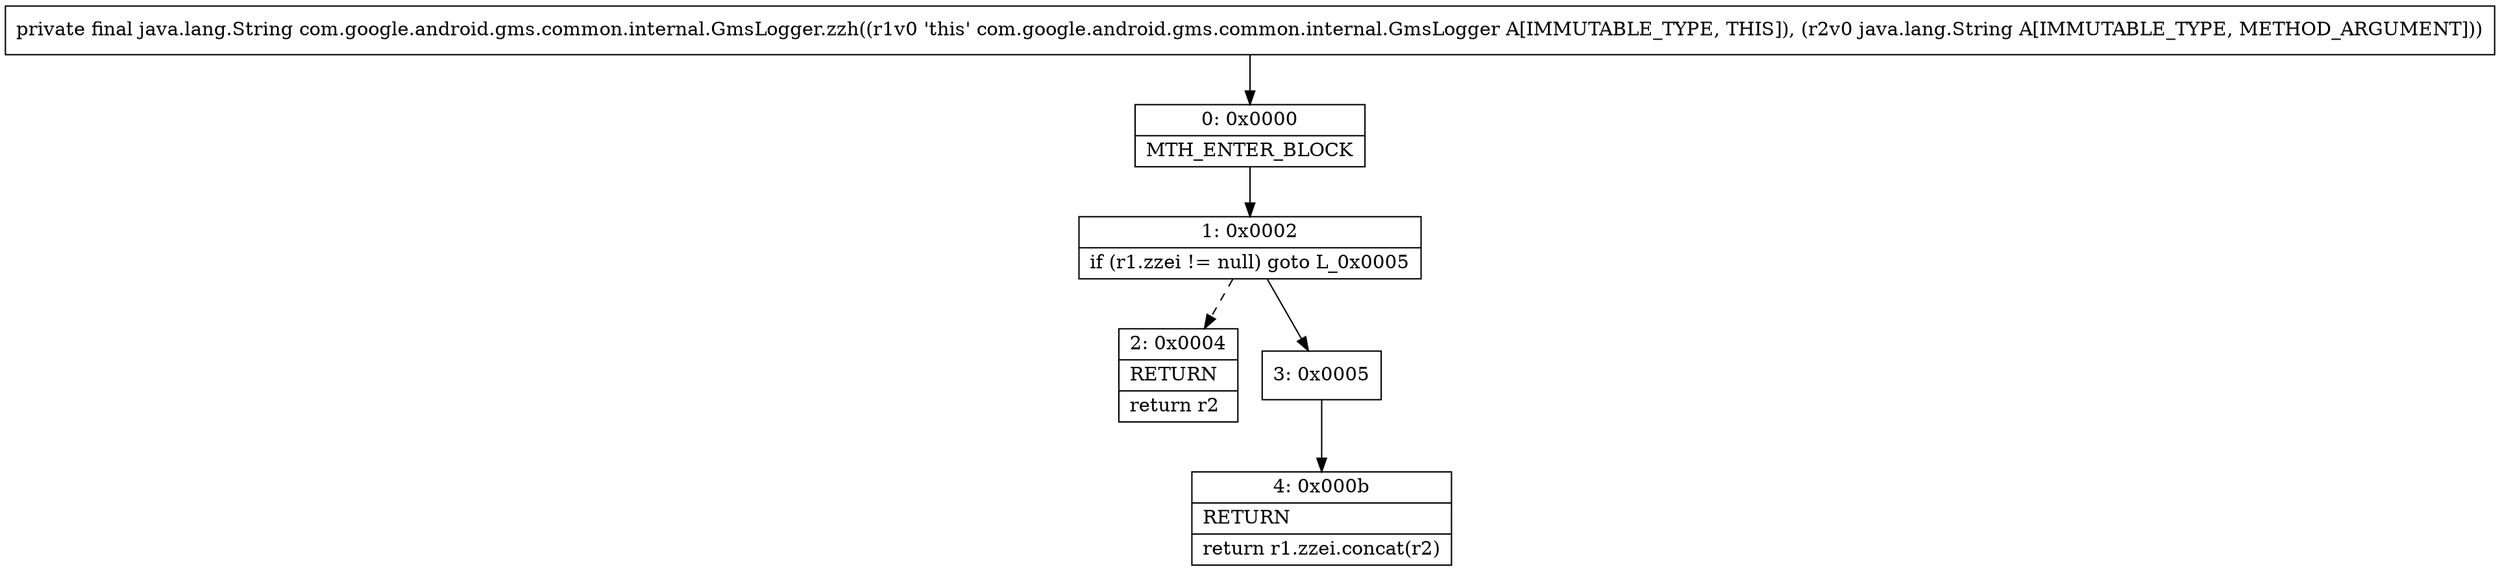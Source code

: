 digraph "CFG forcom.google.android.gms.common.internal.GmsLogger.zzh(Ljava\/lang\/String;)Ljava\/lang\/String;" {
Node_0 [shape=record,label="{0\:\ 0x0000|MTH_ENTER_BLOCK\l}"];
Node_1 [shape=record,label="{1\:\ 0x0002|if (r1.zzei != null) goto L_0x0005\l}"];
Node_2 [shape=record,label="{2\:\ 0x0004|RETURN\l|return r2\l}"];
Node_3 [shape=record,label="{3\:\ 0x0005}"];
Node_4 [shape=record,label="{4\:\ 0x000b|RETURN\l|return r1.zzei.concat(r2)\l}"];
MethodNode[shape=record,label="{private final java.lang.String com.google.android.gms.common.internal.GmsLogger.zzh((r1v0 'this' com.google.android.gms.common.internal.GmsLogger A[IMMUTABLE_TYPE, THIS]), (r2v0 java.lang.String A[IMMUTABLE_TYPE, METHOD_ARGUMENT])) }"];
MethodNode -> Node_0;
Node_0 -> Node_1;
Node_1 -> Node_2[style=dashed];
Node_1 -> Node_3;
Node_3 -> Node_4;
}

